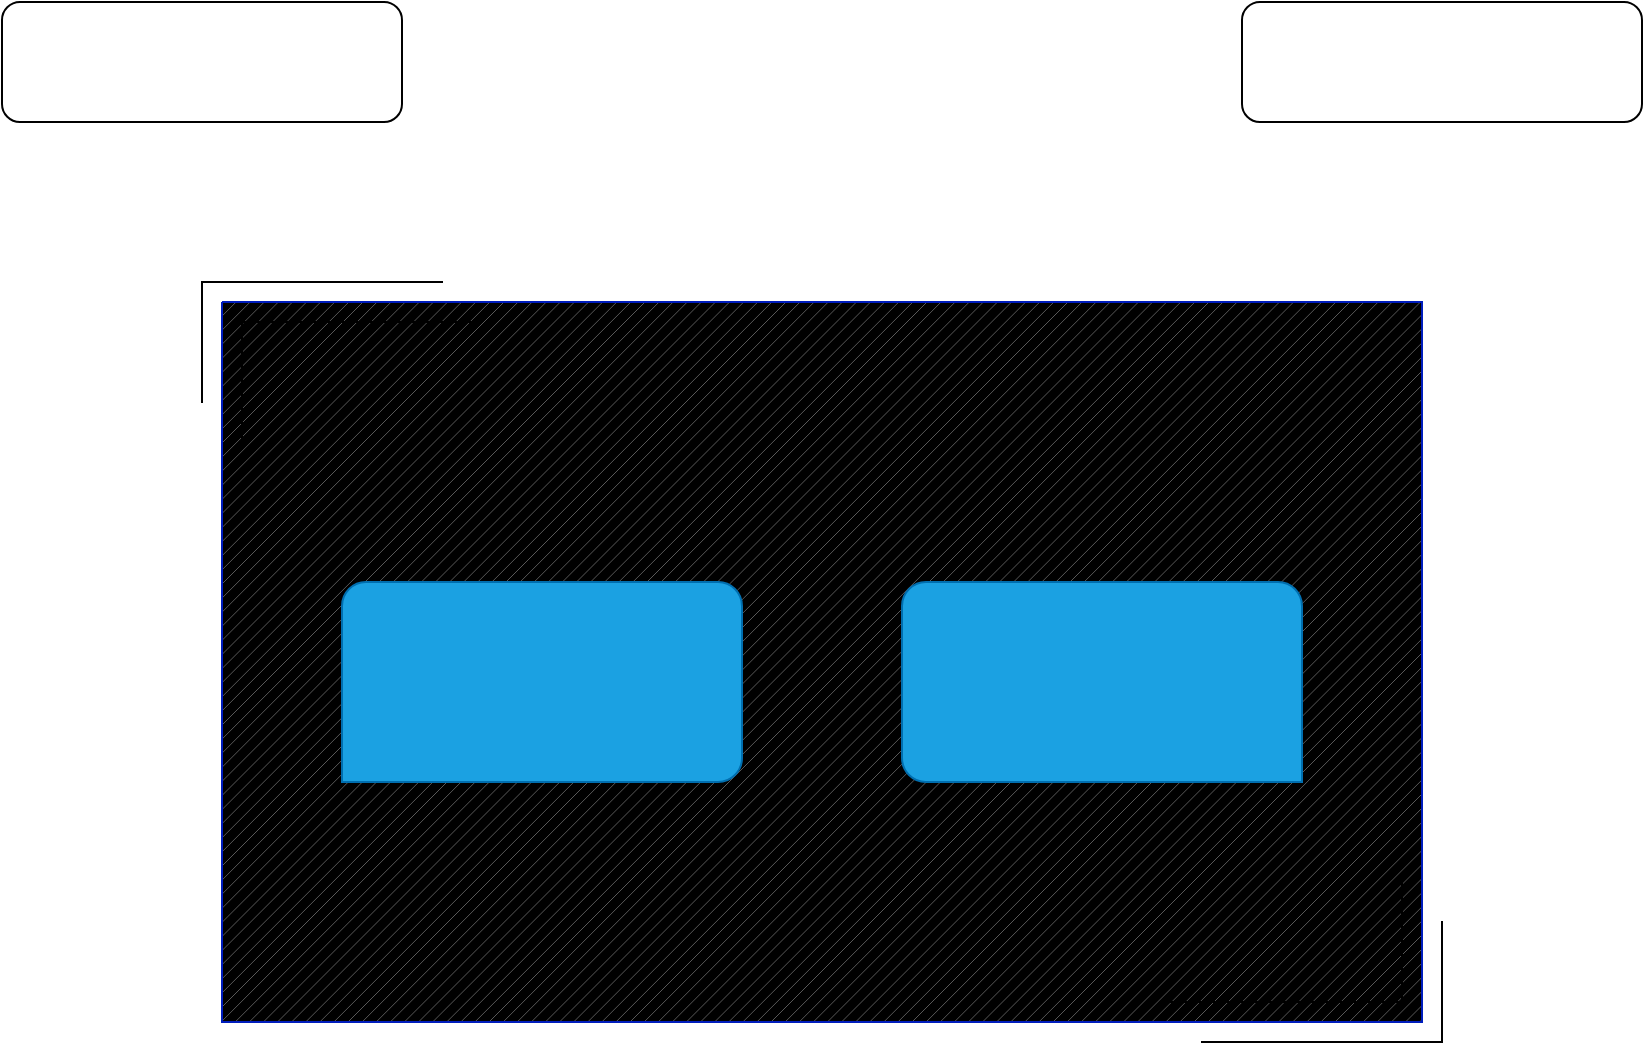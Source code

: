 <mxfile version="27.0.6">
  <diagram name="Page-1" id="gytpwtN3K5TSTo3oAaQs">
    <mxGraphModel dx="913" dy="620" grid="1" gridSize="10" guides="1" tooltips="1" connect="1" arrows="1" fold="1" page="1" pageScale="1" pageWidth="850" pageHeight="1100" math="0" shadow="0">
      <root>
        <mxCell id="0" />
        <mxCell id="1" parent="0" />
        <mxCell id="BD8o0_gCHm2PsM0aYBEH-1" value="" style="verticalLabelPosition=bottom;verticalAlign=top;html=1;shape=mxgraph.basic.patternFillRect;fillStyle=diag;step=5;fillStrokeWidth=0.2;fillStrokeColor=#dddddd;fillColor=light-dark(#0050EF,#374466);fontColor=#ffffff;strokeColor=#001DBC;gradientColor=light-dark(#000000,#DAAFFF);gradientDirection=east;" parent="1" vertex="1">
          <mxGeometry x="120" y="160" width="600" height="360" as="geometry" />
        </mxCell>
        <mxCell id="BD8o0_gCHm2PsM0aYBEH-3" value="" style="shape=partialRectangle;whiteSpace=wrap;html=1;bottom=0;right=0;fillColor=none;" parent="1" vertex="1">
          <mxGeometry x="110" y="150" width="120" height="60" as="geometry" />
        </mxCell>
        <mxCell id="BD8o0_gCHm2PsM0aYBEH-5" value="" style="shape=partialRectangle;whiteSpace=wrap;html=1;top=0;left=0;fillColor=none;" parent="1" vertex="1">
          <mxGeometry x="610" y="470" width="120" height="60" as="geometry" />
        </mxCell>
        <mxCell id="BD8o0_gCHm2PsM0aYBEH-6" value="" style="shape=partialRectangle;whiteSpace=wrap;html=1;top=0;left=0;fillColor=none;" parent="1" vertex="1">
          <mxGeometry x="590" y="450" width="120" height="60" as="geometry" />
        </mxCell>
        <mxCell id="BD8o0_gCHm2PsM0aYBEH-8" value="" style="shape=partialRectangle;whiteSpace=wrap;html=1;bottom=0;right=0;fillColor=none;" parent="1" vertex="1">
          <mxGeometry x="130" y="170" width="120" height="60" as="geometry" />
        </mxCell>
        <mxCell id="BD8o0_gCHm2PsM0aYBEH-9" value="" style="verticalLabelPosition=bottom;verticalAlign=top;html=1;shape=mxgraph.basic.three_corner_round_rect;dx=6;whiteSpace=wrap;fillColor=#1ba1e2;fontColor=#ffffff;strokeColor=#006EAF;" parent="1" vertex="1">
          <mxGeometry x="180" y="300" width="200" height="100" as="geometry" />
        </mxCell>
        <mxCell id="BD8o0_gCHm2PsM0aYBEH-10" value="" style="verticalLabelPosition=bottom;verticalAlign=top;html=1;shape=mxgraph.basic.three_corner_round_rect;dx=6;whiteSpace=wrap;rotation=-90;fillColor=#1ba1e2;fontColor=#ffffff;strokeColor=#006EAF;" parent="1" vertex="1">
          <mxGeometry x="510" y="250" width="100" height="200" as="geometry" />
        </mxCell>
        <mxCell id="J7mBtgdzRQiqbdkZBmlv-3" value="" style="rounded=1;whiteSpace=wrap;html=1;" vertex="1" parent="1">
          <mxGeometry x="10" y="10" width="200" height="60" as="geometry" />
        </mxCell>
        <mxCell id="J7mBtgdzRQiqbdkZBmlv-6" value="" style="rounded=1;whiteSpace=wrap;html=1;" vertex="1" parent="1">
          <mxGeometry x="630" y="10" width="200" height="60" as="geometry" />
        </mxCell>
      </root>
    </mxGraphModel>
  </diagram>
</mxfile>
